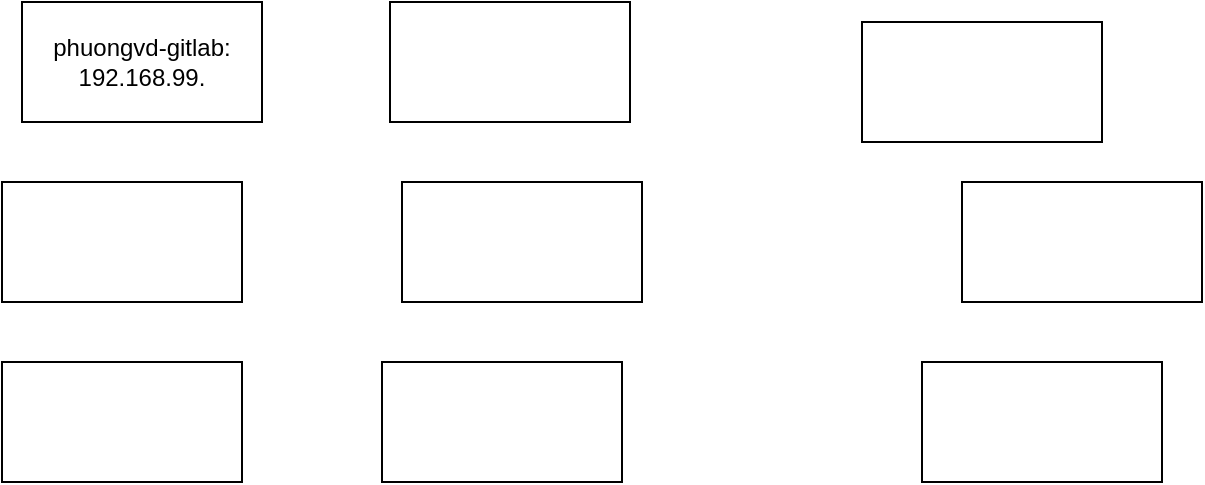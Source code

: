 <mxfile version="21.5.2" type="github">
  <diagram id="C5RBs43oDa-KdzZeNtuy" name="Page-1">
    <mxGraphModel dx="1070" dy="578" grid="1" gridSize="10" guides="1" tooltips="1" connect="1" arrows="1" fold="1" page="1" pageScale="1" pageWidth="827" pageHeight="1169" math="0" shadow="0">
      <root>
        <mxCell id="WIyWlLk6GJQsqaUBKTNV-0" />
        <mxCell id="WIyWlLk6GJQsqaUBKTNV-1" parent="WIyWlLk6GJQsqaUBKTNV-0" />
        <mxCell id="2iq-oXpcsevZ4T9gPfEe-0" value="phuongvd-gitlab:&lt;br&gt;192.168.99." style="rounded=0;whiteSpace=wrap;html=1;" vertex="1" parent="WIyWlLk6GJQsqaUBKTNV-1">
          <mxGeometry x="110" y="100" width="120" height="60" as="geometry" />
        </mxCell>
        <mxCell id="2iq-oXpcsevZ4T9gPfEe-1" value="" style="rounded=0;whiteSpace=wrap;html=1;" vertex="1" parent="WIyWlLk6GJQsqaUBKTNV-1">
          <mxGeometry x="294" y="100" width="120" height="60" as="geometry" />
        </mxCell>
        <mxCell id="2iq-oXpcsevZ4T9gPfEe-2" value="" style="rounded=0;whiteSpace=wrap;html=1;" vertex="1" parent="WIyWlLk6GJQsqaUBKTNV-1">
          <mxGeometry x="530" y="110" width="120" height="60" as="geometry" />
        </mxCell>
        <mxCell id="2iq-oXpcsevZ4T9gPfEe-3" value="" style="rounded=0;whiteSpace=wrap;html=1;" vertex="1" parent="WIyWlLk6GJQsqaUBKTNV-1">
          <mxGeometry x="580" y="190" width="120" height="60" as="geometry" />
        </mxCell>
        <mxCell id="2iq-oXpcsevZ4T9gPfEe-4" value="" style="rounded=0;whiteSpace=wrap;html=1;" vertex="1" parent="WIyWlLk6GJQsqaUBKTNV-1">
          <mxGeometry x="300" y="190" width="120" height="60" as="geometry" />
        </mxCell>
        <mxCell id="2iq-oXpcsevZ4T9gPfEe-5" value="" style="rounded=0;whiteSpace=wrap;html=1;" vertex="1" parent="WIyWlLk6GJQsqaUBKTNV-1">
          <mxGeometry x="100" y="190" width="120" height="60" as="geometry" />
        </mxCell>
        <mxCell id="2iq-oXpcsevZ4T9gPfEe-6" value="" style="rounded=0;whiteSpace=wrap;html=1;" vertex="1" parent="WIyWlLk6GJQsqaUBKTNV-1">
          <mxGeometry x="100" y="280" width="120" height="60" as="geometry" />
        </mxCell>
        <mxCell id="2iq-oXpcsevZ4T9gPfEe-7" value="" style="rounded=0;whiteSpace=wrap;html=1;" vertex="1" parent="WIyWlLk6GJQsqaUBKTNV-1">
          <mxGeometry x="290" y="280" width="120" height="60" as="geometry" />
        </mxCell>
        <mxCell id="2iq-oXpcsevZ4T9gPfEe-8" value="" style="rounded=0;whiteSpace=wrap;html=1;" vertex="1" parent="WIyWlLk6GJQsqaUBKTNV-1">
          <mxGeometry x="560" y="280" width="120" height="60" as="geometry" />
        </mxCell>
      </root>
    </mxGraphModel>
  </diagram>
</mxfile>
